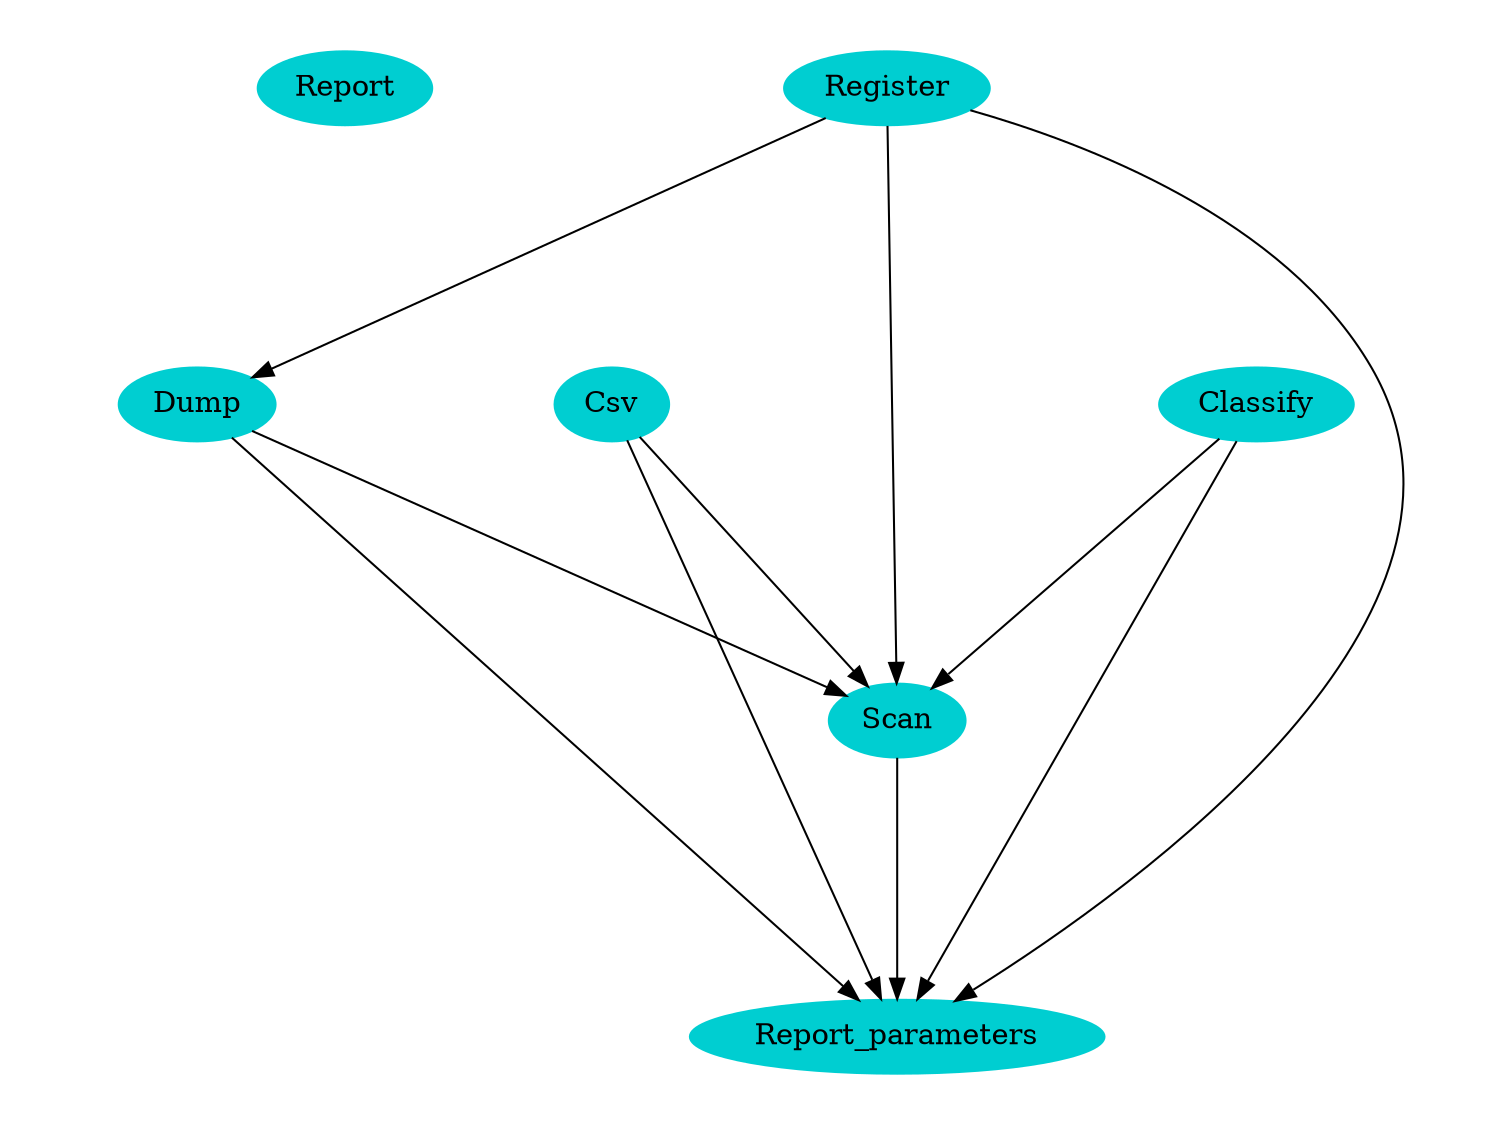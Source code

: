 digraph "Plugin architecture (report)" { node [href="\N.html"];
  size="10,7.5";
  ratio="fill";
  
  fontsize="12pt";
  rankdir = TB ;
"Report" [style=filled, color=darkturquoise];
"Report_parameters" [style=filled, color=darkturquoise];
"Scan" [style=filled, color=darkturquoise];
"Scan" -> "Report_parameters";
"Dump" [style=filled, color=darkturquoise];
"Dump" -> "Report_parameters";
"Dump" -> "Scan";
"Csv" [style=filled, color=darkturquoise];
"Csv" -> "Report_parameters";
"Csv" -> "Scan";
"Classify" [style=filled, color=darkturquoise];
"Classify" -> "Report_parameters";
"Classify" -> "Scan";
"Register" [style=filled, color=darkturquoise];
"Register" -> "Dump";
"Register" -> "Report_parameters";
"Register" -> "Scan";
}
